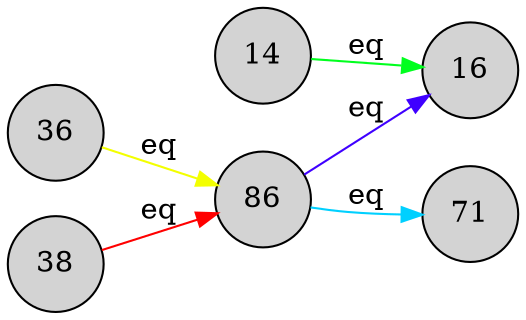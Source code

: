 digraph A {
rankdir = LR;
node [shape=circle,style=filled] 14
node [shape=circle,style=filled] 36
node [shape=circle,style=filled] 38
node [shape=circle,style=filled] 16
node [shape=circle,style=filled] 71
node [shape=circle,style=filled] 86
38 -> 86 [label="eq" color="0.0 1.0 1.0" ]
36 -> 86 [label="eq" color="0.175 1.0 1.0" ]
14 -> 16 [label="eq" color="0.353 1.0 1.0" ]
86 -> 71 [label="eq" color="0.531 1.0 1.0" ]
86 -> 16 [label="eq" color="0.708 1.0 1.0" ]
}
